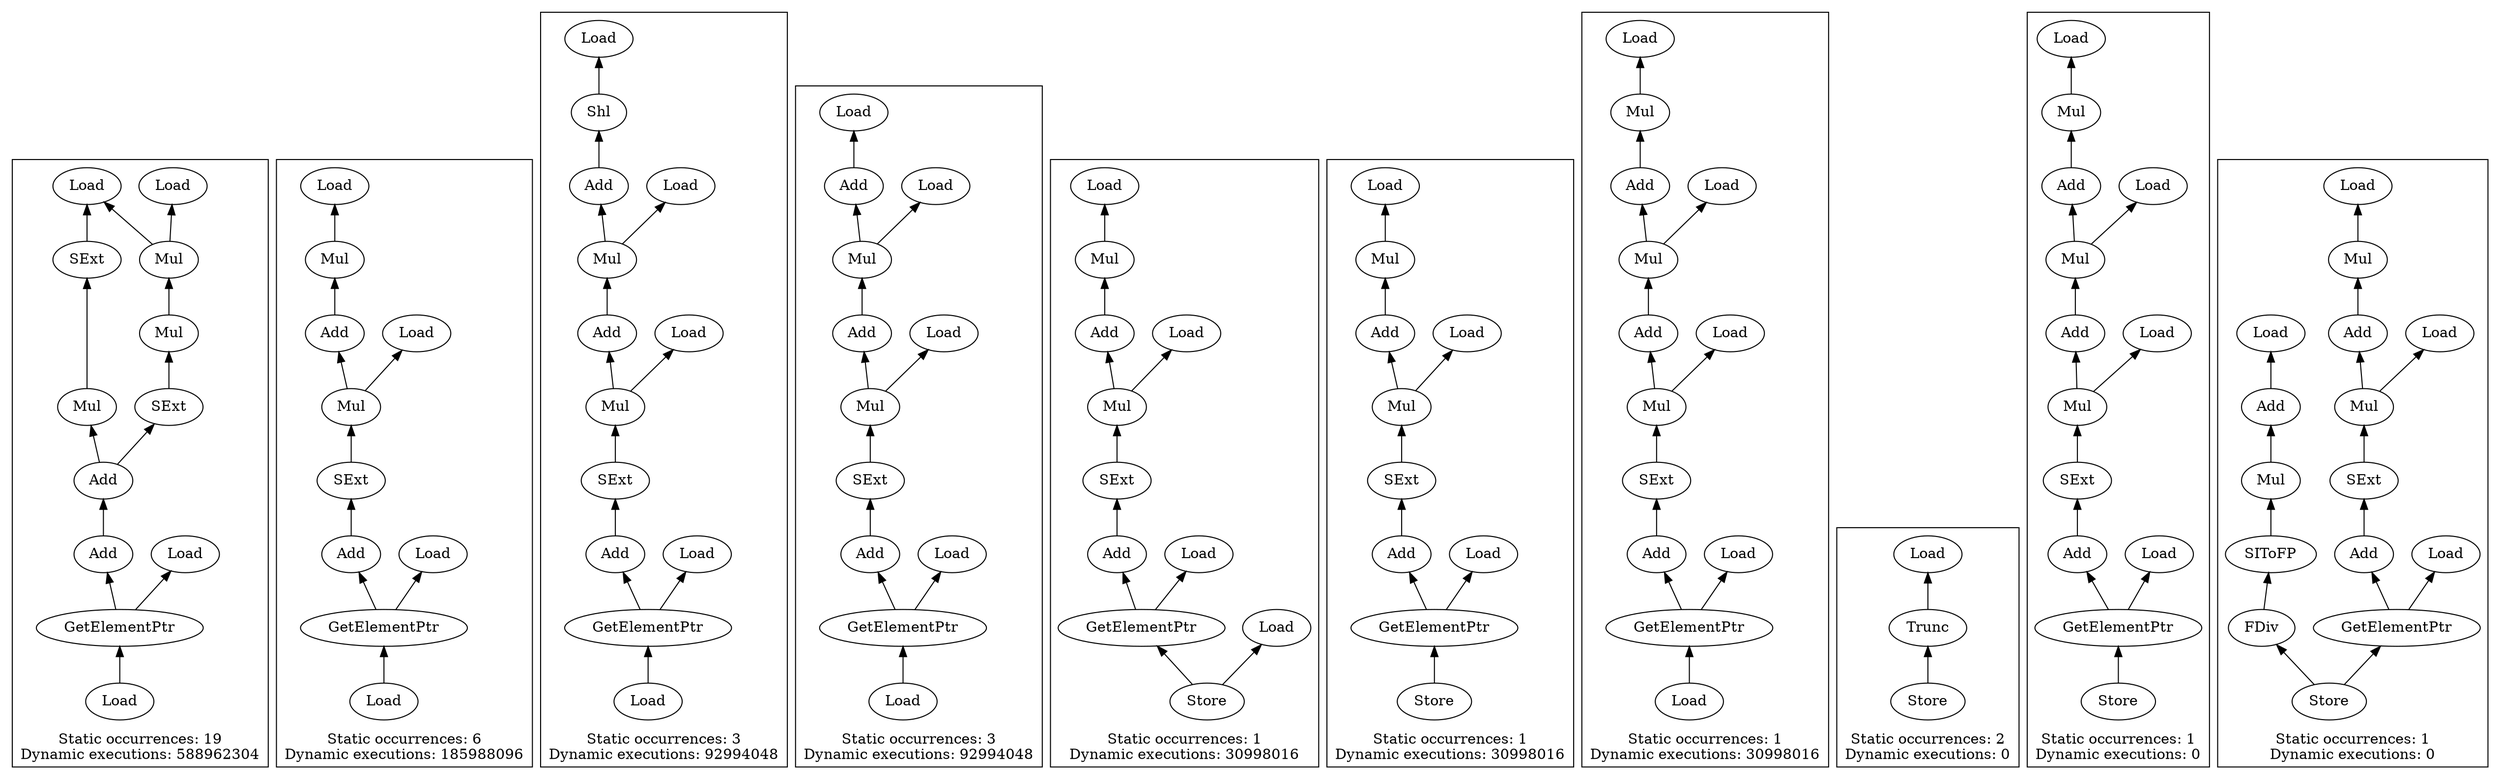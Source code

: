 strict digraph {
rankdir=BT
subgraph {
"0_624" [label="Add"]
"0_516" [label="Add"]
"0_624" -> "0_516"
"0_515" [label="Mul"]
"0_516" -> "0_515"
"0_483" [label="SExt"]
"0_516" -> "0_483"
"0_625" [label="GetElementPtr"]
"0_625" -> "0_624"
"0_514" [label="Load"]
"0_625" -> "0_514"
{
rank=min
comment=<Ids: 626, 632, 641, 648, 651, 655, 659, 667, 670, 675, 679, 687, 690, 694, 698, 706, 713, 720, 731>
"0_626" [label="Load"]
}
"0_626" -> "0_625"
"0_436" [label="Mul"]
"0_426" [label="Load"]
"0_436" -> "0_426"
"0_423" [label="Load"]
"0_436" -> "0_423"
"0_474" [label="Mul"]
"0_474" -> "0_436"
"0_457" [label="SExt"]
"0_515" -> "0_457"
"0_457" -> "0_426"
"0_483" -> "0_474"
cluster=true
label="Static occurrences: 19\nDynamic executions: 588962304"
}
subgraph {
"1_512" [label="Add"]
"1_510" [label="Mul"]
"1_512" -> "1_510"
"1_621" [label="Add"]
"1_605" [label="SExt"]
"1_621" -> "1_605"
"1_622" [label="GetElementPtr"]
"1_622" -> "1_621"
"1_506" [label="Load"]
"1_622" -> "1_506"
{
rank=min
comment=<Ids: 623, 645, 703, 724, 736, 777>
"1_623" [label="Load"]
}
"1_623" -> "1_622"
"1_513" [label="Mul"]
"1_513" -> "1_512"
"1_509" [label="Load"]
"1_513" -> "1_509"
"1_508" [label="Load"]
"1_510" -> "1_508"
"1_605" -> "1_513"
cluster=true
label="Static occurrences: 6\nDynamic executions: 185988096"
}
subgraph {
"2_529" [label="Add"]
"2_527" [label="Mul"]
"2_529" -> "2_527"
"2_635" [label="Add"]
"2_607" [label="SExt"]
"2_635" -> "2_607"
"2_526" [label="Add"]
"2_525" [label="Shl"]
"2_526" -> "2_525"
"2_636" [label="GetElementPtr"]
"2_636" -> "2_635"
"2_506" [label="Load"]
"2_636" -> "2_506"
{
rank=min
comment=<Ids: 637, 684, 717>
"2_637" [label="Load"]
}
"2_637" -> "2_636"
"2_527" -> "2_526"
"2_530" [label="Mul"]
"2_530" -> "2_529"
"2_509" [label="Load"]
"2_530" -> "2_509"
"2_508" [label="Load"]
"2_527" -> "2_508"
"2_607" -> "2_530"
"2_507" [label="Load"]
"2_525" -> "2_507"
cluster=true
label="Static occurrences: 3\nDynamic executions: 92994048"
}
subgraph {
"3_517" [label="Add"]
"3_507" [label="Load"]
"3_517" -> "3_507"
"3_520" [label="Add"]
"3_518" [label="Mul"]
"3_520" -> "3_518"
"3_627" [label="Add"]
"3_606" [label="SExt"]
"3_627" -> "3_606"
"3_628" [label="GetElementPtr"]
"3_628" -> "3_627"
"3_506" [label="Load"]
"3_628" -> "3_506"
{
rank=min
comment=<Ids: 629, 664, 710>
"3_629" [label="Load"]
}
"3_629" -> "3_628"
"3_521" [label="Mul"]
"3_521" -> "3_520"
"3_518" -> "3_517"
"3_509" [label="Load"]
"3_521" -> "3_509"
"3_508" [label="Load"]
"3_518" -> "3_508"
"3_606" -> "3_521"
cluster=true
label="Static occurrences: 3\nDynamic executions: 92994048"
}
subgraph {
"4_769" [label="Add"]
"4_756" [label="Mul"]
"4_769" -> "4_756"
"4_778" [label="Add"]
"4_772" [label="SExt"]
"4_778" -> "4_772"
"4_779" [label="GetElementPtr"]
"4_779" -> "4_778"
"4_767" [label="Load"]
"4_779" -> "4_767"
"4_770" [label="Mul"]
"4_770" -> "4_769"
"4_426" [label="Load"]
"4_770" -> "4_426"
"4_423" [label="Load"]
"4_756" -> "4_423"
"4_772" -> "4_770"
{
rank=min
comment=<Ids: 780>
"4_780" [label="Store"]
}
"4_780" -> "4_779"
"4_777" [label="Load"]
"4_780" -> "4_777"
cluster=true
label="Static occurrences: 1\nDynamic executions: 30998016"
}
subgraph {
"5_603" [label="Add"]
"5_601" [label="Mul"]
"5_603" -> "5_601"
"5_741" [label="Add"]
"5_617" [label="SExt"]
"5_741" -> "5_617"
"5_742" [label="GetElementPtr"]
"5_742" -> "5_741"
"5_598" [label="Load"]
"5_742" -> "5_598"
"5_604" [label="Mul"]
"5_604" -> "5_603"
"5_599" [label="Load"]
"5_601" -> "5_599"
"5_600" [label="Load"]
"5_604" -> "5_600"
"5_617" -> "5_604"
{
rank=min
comment=<Ids: 743>
"5_743" [label="Store"]
}
"5_743" -> "5_742"
cluster=true
label="Static occurrences: 1\nDynamic executions: 30998016"
}
subgraph {
"6_586" [label="Add"]
"6_585" [label="Mul"]
"6_586" -> "6_585"
"6_589" [label="Add"]
"6_587" [label="Mul"]
"6_589" -> "6_587"
"6_726" [label="Add"]
"6_615" [label="SExt"]
"6_726" -> "6_615"
"6_727" [label="GetElementPtr"]
"6_727" -> "6_726"
"6_506" [label="Load"]
"6_727" -> "6_506"
{
rank=min
comment=<Ids: 728>
"6_728" [label="Load"]
}
"6_728" -> "6_727"
"6_587" -> "6_586"
"6_590" [label="Mul"]
"6_590" -> "6_589"
"6_508" [label="Load"]
"6_587" -> "6_508"
"6_509" [label="Load"]
"6_590" -> "6_509"
"6_507" [label="Load"]
"6_585" -> "6_507"
"6_615" -> "6_590"
cluster=true
label="Static occurrences: 1\nDynamic executions: 30998016"
}
subgraph {
{
rank=min
comment=<Ids: 869, 873>
"7_869" [label="Store"]
}
"7_868" [label="Trunc"]
"7_869" -> "7_868"
"7_866" [label="Load"]
"7_868" -> "7_866"
cluster=true
label="Static occurrences: 2\nDynamic executions: 0"
}
subgraph {
"8_393" [label="Add"]
"8_386" [label="Mul"]
"8_393" -> "8_386"
"8_401" [label="Add"]
"8_394" [label="Mul"]
"8_401" -> "8_394"
"8_406" [label="Add"]
"8_403" [label="SExt"]
"8_406" -> "8_403"
"8_407" [label="GetElementPtr"]
"8_407" -> "8_406"
"8_399" [label="Load"]
"8_407" -> "8_399"
"8_394" -> "8_393"
"8_402" [label="Mul"]
"8_402" -> "8_401"
"8_383" [label="Load"]
"8_394" -> "8_383"
"8_379" [label="Load"]
"8_386" -> "8_379"
"8_391" [label="Load"]
"8_402" -> "8_391"
"8_403" -> "8_402"
{
rank=min
comment=<Ids: 408>
"8_408" [label="Store"]
}
"8_408" -> "8_407"
cluster=true
label="Static occurrences: 1\nDynamic executions: 0"
}
subgraph {
"9_341" [label="Add"]
"9_334" [label="Load"]
"9_341" -> "9_334"
"9_360" [label="Add"]
"9_353" [label="Mul"]
"9_360" -> "9_353"
"9_365" [label="Add"]
"9_362" [label="SExt"]
"9_365" -> "9_362"
"9_352" [label="FDiv"]
"9_343" [label="SIToFP"]
"9_352" -> "9_343"
"9_366" [label="GetElementPtr"]
"9_366" -> "9_365"
"9_358" [label="Load"]
"9_366" -> "9_358"
"9_361" [label="Mul"]
"9_361" -> "9_360"
"9_342" [label="Mul"]
"9_342" -> "9_341"
"9_338" [label="Load"]
"9_353" -> "9_338"
"9_348" [label="Load"]
"9_361" -> "9_348"
"9_362" -> "9_361"
"9_343" -> "9_342"
{
rank=min
comment=<Ids: 367>
"9_367" [label="Store"]
}
"9_367" -> "9_352"
"9_367" -> "9_366"
cluster=true
label="Static occurrences: 1\nDynamic executions: 0"
}
}
